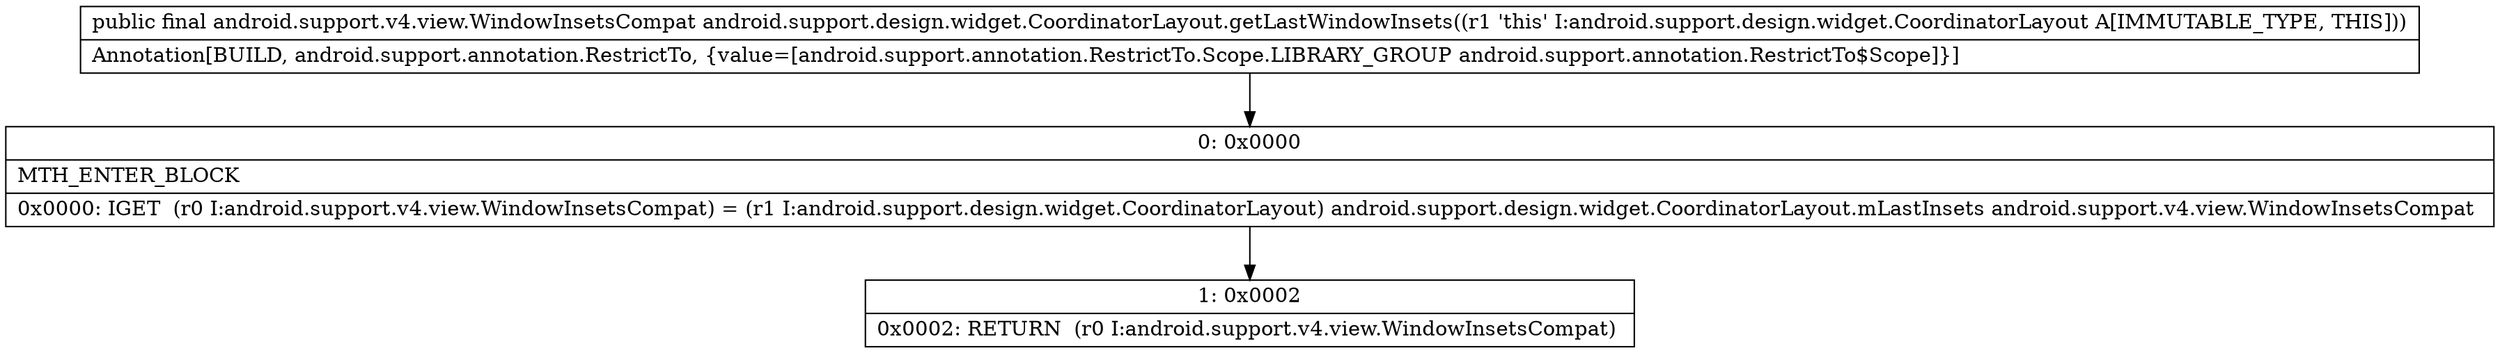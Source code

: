 digraph "CFG forandroid.support.design.widget.CoordinatorLayout.getLastWindowInsets()Landroid\/support\/v4\/view\/WindowInsetsCompat;" {
Node_0 [shape=record,label="{0\:\ 0x0000|MTH_ENTER_BLOCK\l|0x0000: IGET  (r0 I:android.support.v4.view.WindowInsetsCompat) = (r1 I:android.support.design.widget.CoordinatorLayout) android.support.design.widget.CoordinatorLayout.mLastInsets android.support.v4.view.WindowInsetsCompat \l}"];
Node_1 [shape=record,label="{1\:\ 0x0002|0x0002: RETURN  (r0 I:android.support.v4.view.WindowInsetsCompat) \l}"];
MethodNode[shape=record,label="{public final android.support.v4.view.WindowInsetsCompat android.support.design.widget.CoordinatorLayout.getLastWindowInsets((r1 'this' I:android.support.design.widget.CoordinatorLayout A[IMMUTABLE_TYPE, THIS]))  | Annotation[BUILD, android.support.annotation.RestrictTo, \{value=[android.support.annotation.RestrictTo.Scope.LIBRARY_GROUP android.support.annotation.RestrictTo$Scope]\}]\l}"];
MethodNode -> Node_0;
Node_0 -> Node_1;
}

